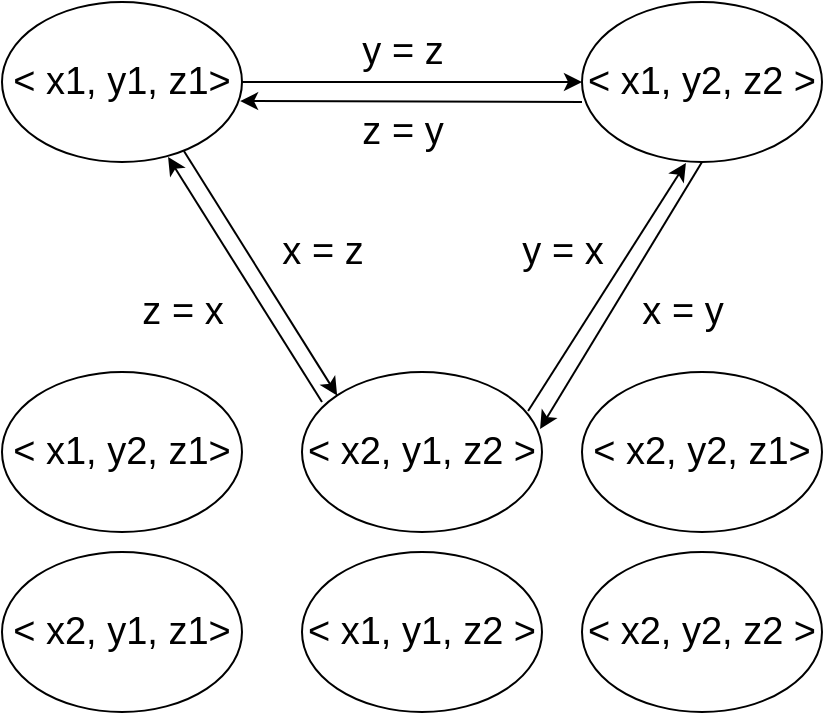 <mxfile version="19.0.3" type="device"><diagram id="oVuWouKYgc8wvkuTQKku" name="Page-1"><mxGraphModel dx="1018" dy="676" grid="1" gridSize="10" guides="1" tooltips="1" connect="1" arrows="1" fold="1" page="1" pageScale="1" pageWidth="1169" pageHeight="827" math="0" shadow="0"><root><mxCell id="0"/><mxCell id="1" parent="0"/><mxCell id="7Dl3FtQnGoFQzU6y5zsn-2" value="&amp;lt; x1, y1, z1&amp;gt;" style="ellipse;whiteSpace=wrap;html=1;fontSize=19;fillColor=none;" parent="1" vertex="1"><mxGeometry x="300" y="200" width="120" height="80" as="geometry"/></mxCell><mxCell id="7Dl3FtQnGoFQzU6y5zsn-3" value="&amp;lt; x2, y1, z1&amp;gt;" style="ellipse;whiteSpace=wrap;html=1;fontSize=19;fillColor=none;" parent="1" vertex="1"><mxGeometry x="300" y="475" width="120" height="80" as="geometry"/></mxCell><mxCell id="7Dl3FtQnGoFQzU6y5zsn-4" value="&amp;lt; x1, y2, z1&amp;gt;" style="ellipse;whiteSpace=wrap;html=1;fontSize=19;fillColor=none;" parent="1" vertex="1"><mxGeometry x="300" y="385" width="120" height="80" as="geometry"/></mxCell><mxCell id="7Dl3FtQnGoFQzU6y5zsn-5" value="&amp;lt; x1, y2, z2 &amp;gt;" style="ellipse;whiteSpace=wrap;html=1;fontSize=19;fillColor=none;" parent="1" vertex="1"><mxGeometry x="590" y="200" width="120" height="80" as="geometry"/></mxCell><mxCell id="7Dl3FtQnGoFQzU6y5zsn-6" value="&amp;lt; x2, y2, z1&amp;gt;" style="ellipse;whiteSpace=wrap;html=1;fontSize=19;fillColor=none;" parent="1" vertex="1"><mxGeometry x="590" y="385" width="120" height="80" as="geometry"/></mxCell><mxCell id="7Dl3FtQnGoFQzU6y5zsn-7" value="&amp;lt; x2, y2, z2 &amp;gt;" style="ellipse;whiteSpace=wrap;html=1;fontSize=19;fillColor=none;" parent="1" vertex="1"><mxGeometry x="590" y="475" width="120" height="80" as="geometry"/></mxCell><mxCell id="7Dl3FtQnGoFQzU6y5zsn-8" value="&amp;lt; x1, y1, z2 &amp;gt;" style="ellipse;whiteSpace=wrap;html=1;fontSize=19;fillColor=none;" parent="1" vertex="1"><mxGeometry x="450" y="475" width="120" height="80" as="geometry"/></mxCell><mxCell id="7Dl3FtQnGoFQzU6y5zsn-9" value="&amp;lt; x2, y1, z2 &amp;gt;" style="ellipse;whiteSpace=wrap;html=1;fontSize=19;fillColor=none;" parent="1" vertex="1"><mxGeometry x="450" y="385" width="120" height="80" as="geometry"/></mxCell><mxCell id="7Dl3FtQnGoFQzU6y5zsn-13" value="x = z" style="text;html=1;align=center;verticalAlign=middle;resizable=0;points=[];autosize=1;strokeColor=none;fillColor=none;fontSize=19;" parent="1" vertex="1"><mxGeometry x="430" y="310" width="60" height="30" as="geometry"/></mxCell><mxCell id="7Dl3FtQnGoFQzU6y5zsn-15" value="y = z" style="text;html=1;align=center;verticalAlign=middle;resizable=0;points=[];autosize=1;strokeColor=none;fillColor=none;fontSize=19;" parent="1" vertex="1"><mxGeometry x="470" y="210" width="60" height="30" as="geometry"/></mxCell><mxCell id="7Dl3FtQnGoFQzU6y5zsn-17" value="z = x" style="text;html=1;align=center;verticalAlign=middle;resizable=0;points=[];autosize=1;strokeColor=none;fillColor=none;fontSize=19;" parent="1" vertex="1"><mxGeometry x="360" y="340" width="60" height="30" as="geometry"/></mxCell><mxCell id="7Dl3FtQnGoFQzU6y5zsn-19" value="z = y" style="text;html=1;align=center;verticalAlign=middle;resizable=0;points=[];autosize=1;strokeColor=none;fillColor=none;fontSize=19;" parent="1" vertex="1"><mxGeometry x="470" y="250" width="60" height="30" as="geometry"/></mxCell><mxCell id="7Dl3FtQnGoFQzU6y5zsn-23" value="" style="endArrow=classic;html=1;rounded=0;fontSize=19;exitX=0.758;exitY=0.931;exitDx=0;exitDy=0;exitPerimeter=0;entryX=0;entryY=0;entryDx=0;entryDy=0;" parent="1" source="7Dl3FtQnGoFQzU6y5zsn-2" target="7Dl3FtQnGoFQzU6y5zsn-9" edge="1"><mxGeometry width="50" height="50" relative="1" as="geometry"><mxPoint x="240" y="480" as="sourcePoint"/><mxPoint x="290" y="430" as="targetPoint"/></mxGeometry></mxCell><mxCell id="7Dl3FtQnGoFQzU6y5zsn-24" value="" style="endArrow=classic;html=1;rounded=0;fontSize=19;entryX=0.692;entryY=0.969;entryDx=0;entryDy=0;entryPerimeter=0;" parent="1" target="7Dl3FtQnGoFQzU6y5zsn-2" edge="1"><mxGeometry width="50" height="50" relative="1" as="geometry"><mxPoint x="460" y="400" as="sourcePoint"/><mxPoint x="290" y="430" as="targetPoint"/></mxGeometry></mxCell><mxCell id="7Dl3FtQnGoFQzU6y5zsn-26" value="" style="endArrow=classic;html=1;rounded=0;fontSize=19;exitX=0.758;exitY=0.931;exitDx=0;exitDy=0;exitPerimeter=0;" parent="1" target="7Dl3FtQnGoFQzU6y5zsn-5" edge="1"><mxGeometry width="50" height="50" relative="1" as="geometry"><mxPoint x="420" y="240.0" as="sourcePoint"/><mxPoint x="496.614" y="362.236" as="targetPoint"/></mxGeometry></mxCell><mxCell id="7Dl3FtQnGoFQzU6y5zsn-27" value="" style="endArrow=classic;html=1;rounded=0;fontSize=19;entryX=0.992;entryY=0.619;entryDx=0;entryDy=0;entryPerimeter=0;" parent="1" target="7Dl3FtQnGoFQzU6y5zsn-2" edge="1"><mxGeometry width="50" height="50" relative="1" as="geometry"><mxPoint x="590" y="250" as="sourcePoint"/><mxPoint x="600" y="250" as="targetPoint"/></mxGeometry></mxCell><mxCell id="7Dl3FtQnGoFQzU6y5zsn-30" value="" style="endArrow=classic;html=1;rounded=0;fontSize=19;entryX=0.433;entryY=1.006;entryDx=0;entryDy=0;entryPerimeter=0;exitX=0.942;exitY=0.244;exitDx=0;exitDy=0;exitPerimeter=0;" parent="1" source="7Dl3FtQnGoFQzU6y5zsn-9" target="7Dl3FtQnGoFQzU6y5zsn-5" edge="1"><mxGeometry width="50" height="50" relative="1" as="geometry"><mxPoint x="560" y="410" as="sourcePoint"/><mxPoint x="393.04" y="287.52" as="targetPoint"/></mxGeometry></mxCell><mxCell id="7Dl3FtQnGoFQzU6y5zsn-31" value="y = x" style="text;html=1;align=center;verticalAlign=middle;resizable=0;points=[];autosize=1;strokeColor=none;fillColor=none;fontSize=19;" parent="1" vertex="1"><mxGeometry x="550" y="310" width="60" height="30" as="geometry"/></mxCell><mxCell id="7Dl3FtQnGoFQzU6y5zsn-33" value="" style="endArrow=classic;html=1;rounded=0;fontSize=19;exitX=0.5;exitY=1;exitDx=0;exitDy=0;entryX=0.992;entryY=0.356;entryDx=0;entryDy=0;entryPerimeter=0;" parent="1" source="7Dl3FtQnGoFQzU6y5zsn-5" target="7Dl3FtQnGoFQzU6y5zsn-9" edge="1"><mxGeometry width="50" height="50" relative="1" as="geometry"><mxPoint x="573.04" y="414.52" as="sourcePoint"/><mxPoint x="710" y="415" as="targetPoint"/></mxGeometry></mxCell><mxCell id="7Dl3FtQnGoFQzU6y5zsn-34" value="x = y" style="text;html=1;align=center;verticalAlign=middle;resizable=0;points=[];autosize=1;strokeColor=none;fillColor=none;fontSize=19;" parent="1" vertex="1"><mxGeometry x="610" y="340" width="60" height="30" as="geometry"/></mxCell></root></mxGraphModel></diagram></mxfile>